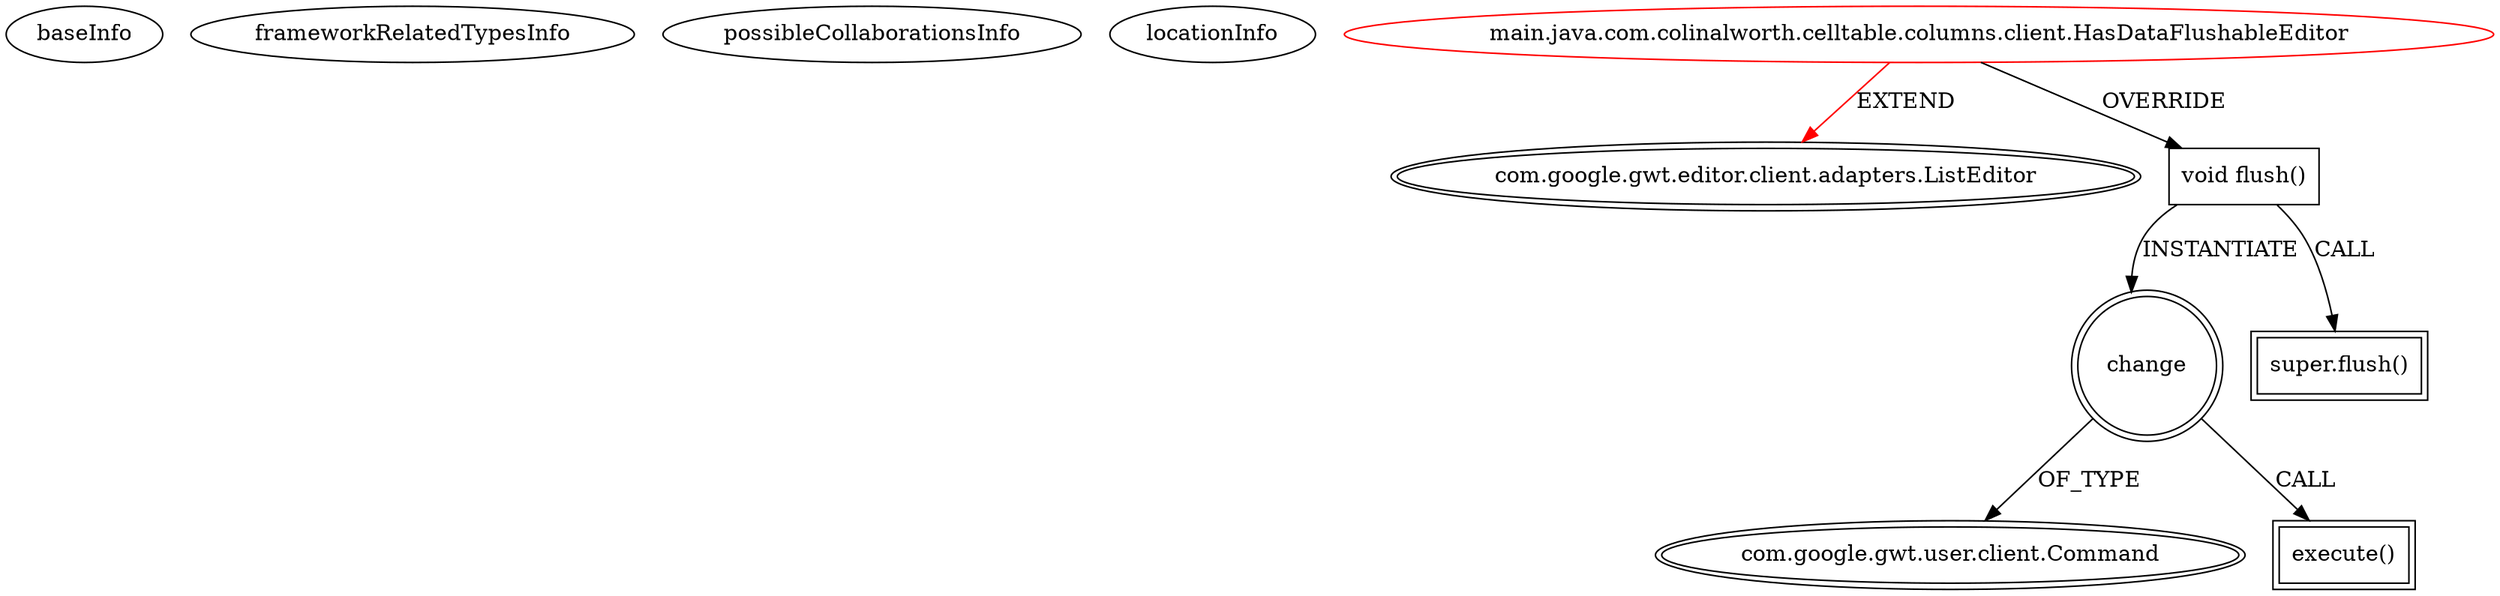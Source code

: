 digraph {
baseInfo[graphId=4229,category="extension_graph",isAnonymous=false,possibleRelation=false]
frameworkRelatedTypesInfo[0="com.google.gwt.editor.client.adapters.ListEditor"]
possibleCollaborationsInfo[]
locationInfo[projectName="niloc132-celltable-tools",filePath="/niloc132-celltable-tools/celltable-tools-master/src/main/java/com/colinalworth/celltable/columns/client/HasDataFlushableEditor.java",contextSignature="HasDataFlushableEditor",graphId="4229"]
0[label="main.java.com.colinalworth.celltable.columns.client.HasDataFlushableEditor",vertexType="ROOT_CLIENT_CLASS_DECLARATION",isFrameworkType=false,color=red]
1[label="com.google.gwt.editor.client.adapters.ListEditor",vertexType="FRAMEWORK_CLASS_TYPE",isFrameworkType=true,peripheries=2]
2[label="void flush()",vertexType="OVERRIDING_METHOD_DECLARATION",isFrameworkType=false,shape=box]
3[label="change",vertexType="VARIABLE_EXPRESION",isFrameworkType=true,peripheries=2,shape=circle]
5[label="com.google.gwt.user.client.Command",vertexType="FRAMEWORK_INTERFACE_TYPE",isFrameworkType=true,peripheries=2]
4[label="execute()",vertexType="INSIDE_CALL",isFrameworkType=true,peripheries=2,shape=box]
6[label="super.flush()",vertexType="SUPER_CALL",isFrameworkType=true,peripheries=2,shape=box]
0->1[label="EXTEND",color=red]
0->2[label="OVERRIDE"]
2->3[label="INSTANTIATE"]
3->5[label="OF_TYPE"]
3->4[label="CALL"]
2->6[label="CALL"]
}
